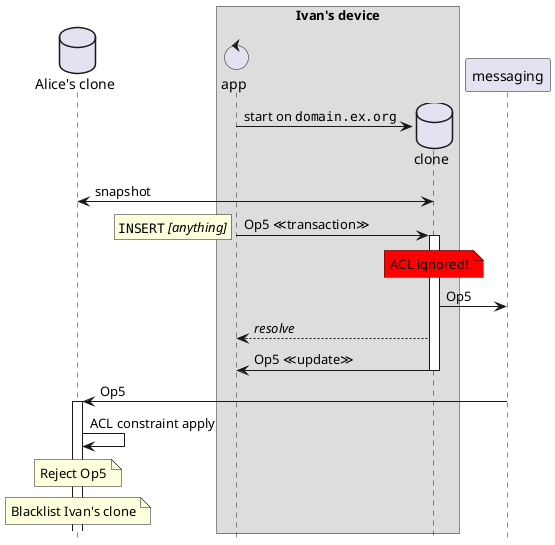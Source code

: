 @startuml
'https://plantuml.com/sequence-diagram
hide footbox

database "Alice's clone" as genesis
box Ivan's device
control "app" as proc2
database "clone" as clone3
end box

proc2 -> clone3 **: start on ""domain.ex.org""

clone3 <-> genesis: snapshot

proc2 -> clone3 ++: Op5 ≪transaction≫
rnote left: ""INSERT"" //[anything]//

note over clone3 #red: ACL ignored!
clone3 -> messaging: Op5
clone3 --> proc2: //resolve//
clone3 -> proc2 --: Op5 ≪update≫

messaging -> genesis ++: Op5
genesis -> genesis: ACL constraint apply
note over genesis: Reject Op5
note over genesis: Blacklist Ivan's clone

@enduml